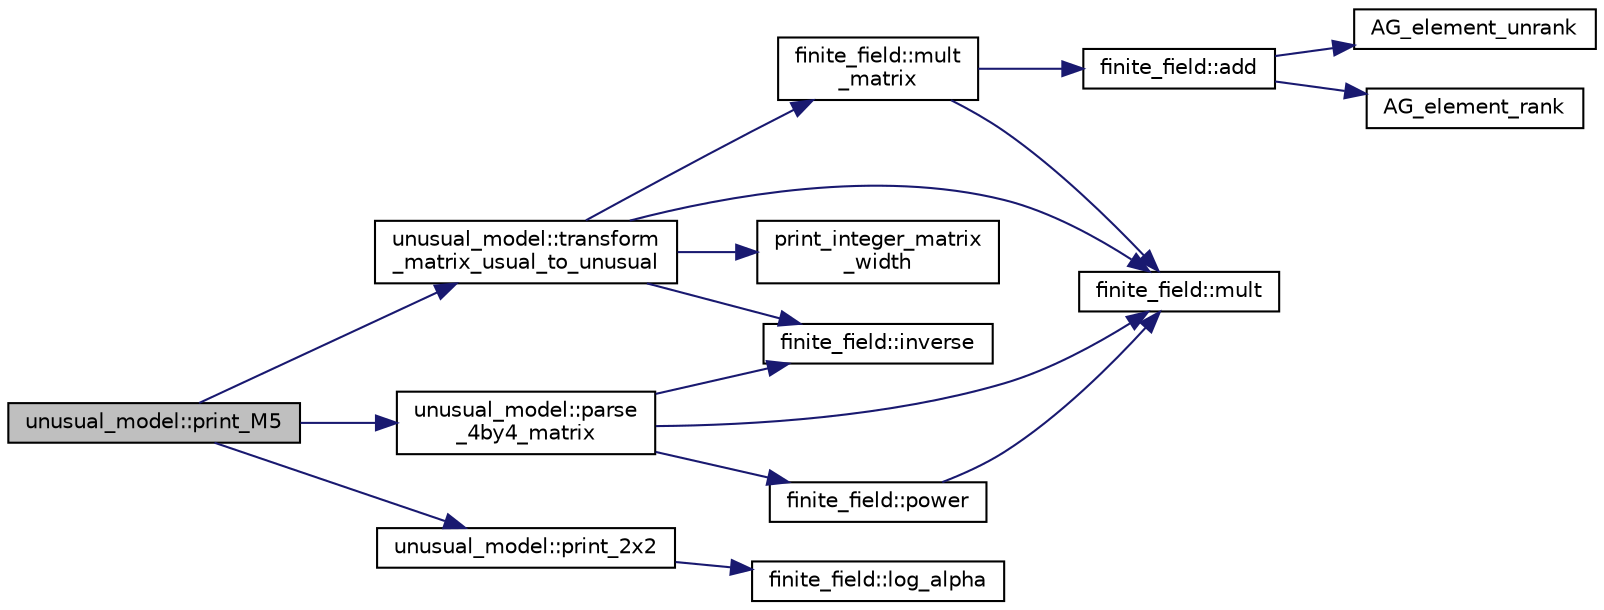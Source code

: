 digraph "unusual_model::print_M5"
{
  edge [fontname="Helvetica",fontsize="10",labelfontname="Helvetica",labelfontsize="10"];
  node [fontname="Helvetica",fontsize="10",shape=record];
  rankdir="LR";
  Node420 [label="unusual_model::print_M5",height=0.2,width=0.4,color="black", fillcolor="grey75", style="filled", fontcolor="black"];
  Node420 -> Node421 [color="midnightblue",fontsize="10",style="solid",fontname="Helvetica"];
  Node421 [label="unusual_model::transform\l_matrix_usual_to_unusual",height=0.2,width=0.4,color="black", fillcolor="white", style="filled",URL="$dc/d50/classunusual__model.html#a1e95d4e22c662385e061f289235bcb90"];
  Node421 -> Node422 [color="midnightblue",fontsize="10",style="solid",fontname="Helvetica"];
  Node422 [label="finite_field::inverse",height=0.2,width=0.4,color="black", fillcolor="white", style="filled",URL="$df/d5a/classfinite__field.html#a69f2a12c01e70b7ce2d115c5221c9cdd"];
  Node421 -> Node423 [color="midnightblue",fontsize="10",style="solid",fontname="Helvetica"];
  Node423 [label="finite_field::mult",height=0.2,width=0.4,color="black", fillcolor="white", style="filled",URL="$df/d5a/classfinite__field.html#a24fb5917aa6d4d656fd855b7f44a13b0"];
  Node421 -> Node424 [color="midnightblue",fontsize="10",style="solid",fontname="Helvetica"];
  Node424 [label="finite_field::mult\l_matrix",height=0.2,width=0.4,color="black", fillcolor="white", style="filled",URL="$df/d5a/classfinite__field.html#a48517f15dfd7b21c37e0975855f1ada2"];
  Node424 -> Node425 [color="midnightblue",fontsize="10",style="solid",fontname="Helvetica"];
  Node425 [label="finite_field::add",height=0.2,width=0.4,color="black", fillcolor="white", style="filled",URL="$df/d5a/classfinite__field.html#a8f12328a27500f3c7be0c849ebbc9d14"];
  Node425 -> Node426 [color="midnightblue",fontsize="10",style="solid",fontname="Helvetica"];
  Node426 [label="AG_element_unrank",height=0.2,width=0.4,color="black", fillcolor="white", style="filled",URL="$d4/d67/geometry_8h.html#a4a33b86c87b2879b97cfa1327abe2885"];
  Node425 -> Node427 [color="midnightblue",fontsize="10",style="solid",fontname="Helvetica"];
  Node427 [label="AG_element_rank",height=0.2,width=0.4,color="black", fillcolor="white", style="filled",URL="$d4/d67/geometry_8h.html#ab2ac908d07dd8038fd996e26bdc75c17"];
  Node424 -> Node423 [color="midnightblue",fontsize="10",style="solid",fontname="Helvetica"];
  Node421 -> Node428 [color="midnightblue",fontsize="10",style="solid",fontname="Helvetica"];
  Node428 [label="print_integer_matrix\l_width",height=0.2,width=0.4,color="black", fillcolor="white", style="filled",URL="$d5/db4/io__and__os_8h.html#aa78f3e73fc2179251bd15adbcc31573f"];
  Node420 -> Node429 [color="midnightblue",fontsize="10",style="solid",fontname="Helvetica"];
  Node429 [label="unusual_model::parse\l_4by4_matrix",height=0.2,width=0.4,color="black", fillcolor="white", style="filled",URL="$dc/d50/classunusual__model.html#a4b1785ea061e9e41e2599f9577619697"];
  Node429 -> Node422 [color="midnightblue",fontsize="10",style="solid",fontname="Helvetica"];
  Node429 -> Node423 [color="midnightblue",fontsize="10",style="solid",fontname="Helvetica"];
  Node429 -> Node430 [color="midnightblue",fontsize="10",style="solid",fontname="Helvetica"];
  Node430 [label="finite_field::power",height=0.2,width=0.4,color="black", fillcolor="white", style="filled",URL="$df/d5a/classfinite__field.html#a0437871b8f775f0b2d589188d9ad7e61"];
  Node430 -> Node423 [color="midnightblue",fontsize="10",style="solid",fontname="Helvetica"];
  Node420 -> Node431 [color="midnightblue",fontsize="10",style="solid",fontname="Helvetica"];
  Node431 [label="unusual_model::print_2x2",height=0.2,width=0.4,color="black", fillcolor="white", style="filled",URL="$dc/d50/classunusual__model.html#a58a12fe725d2644d04d2990e50af2bf2"];
  Node431 -> Node432 [color="midnightblue",fontsize="10",style="solid",fontname="Helvetica"];
  Node432 [label="finite_field::log_alpha",height=0.2,width=0.4,color="black", fillcolor="white", style="filled",URL="$df/d5a/classfinite__field.html#a446a83ae0d281ddf44215626f0097305"];
}
